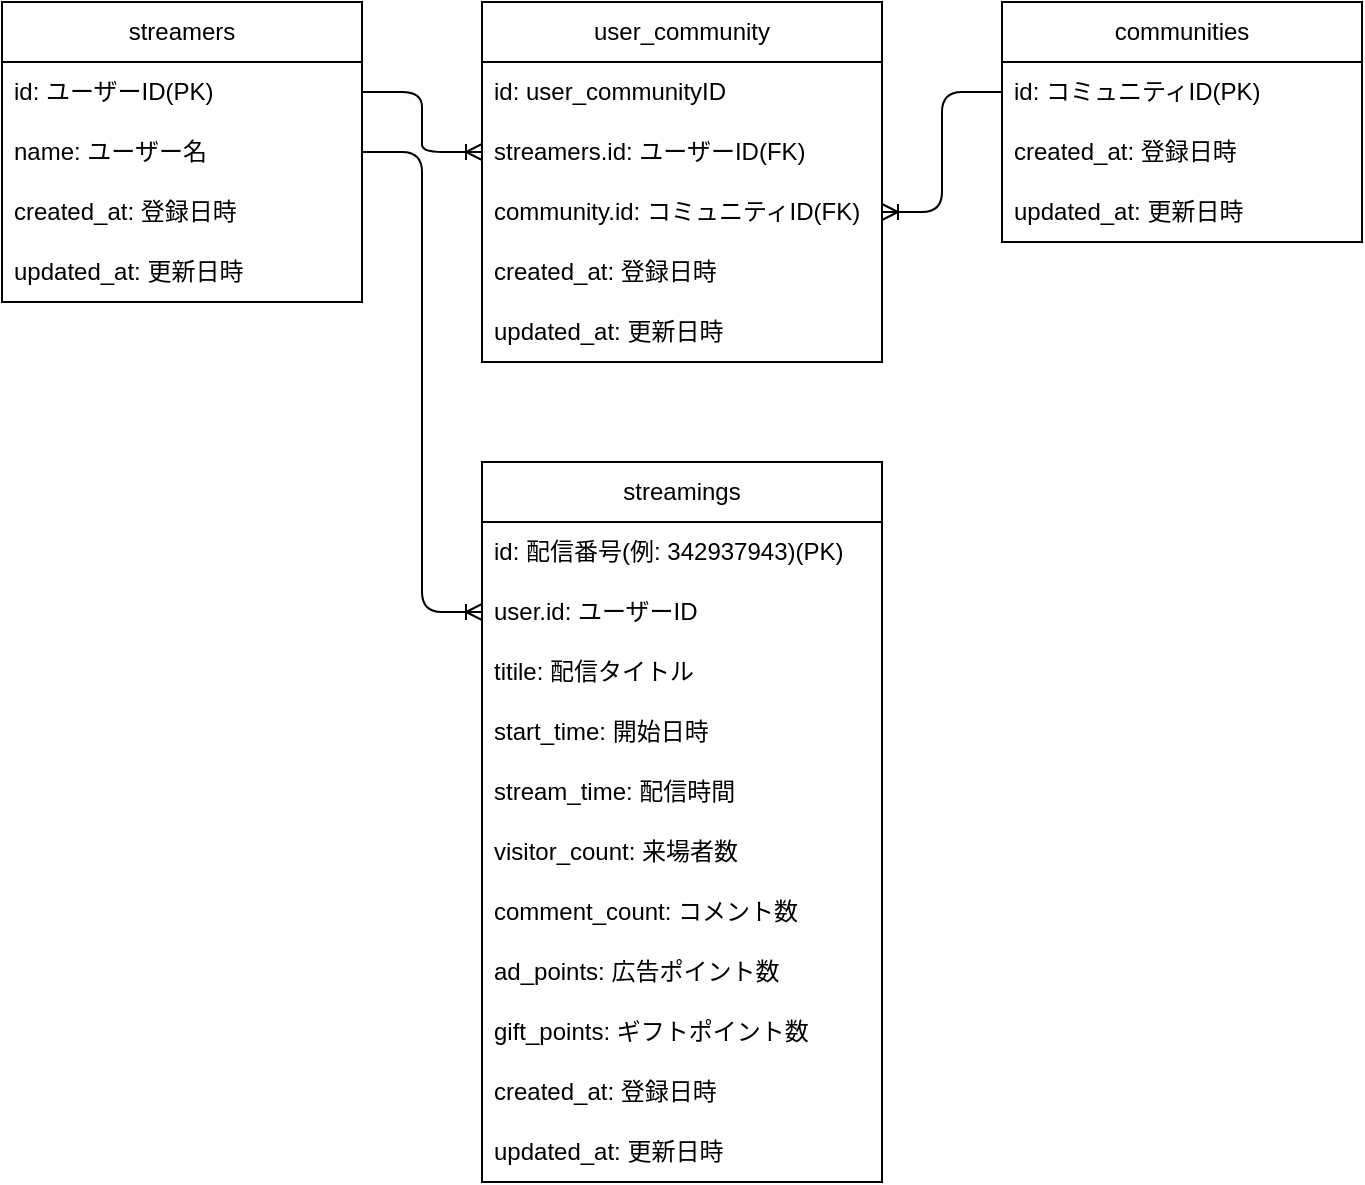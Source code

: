<mxfile version="22.1.18" type="github">
  <diagram id="R2lEEEUBdFMjLlhIrx00" name="Page-1">
    <mxGraphModel dx="720" dy="639" grid="1" gridSize="10" guides="1" tooltips="1" connect="1" arrows="1" fold="1" page="1" pageScale="1" pageWidth="850" pageHeight="1100" math="0" shadow="0" extFonts="Permanent Marker^https://fonts.googleapis.com/css?family=Permanent+Marker">
      <root>
        <mxCell id="0" />
        <mxCell id="1" parent="0" />
        <mxCell id="tIGMhAHcyr_YDaSJCTLa-1" value="streamers" style="swimlane;fontStyle=0;childLayout=stackLayout;horizontal=1;startSize=30;horizontalStack=0;resizeParent=1;resizeParentMax=0;resizeLast=0;collapsible=1;marginBottom=0;whiteSpace=wrap;html=1;" parent="1" vertex="1">
          <mxGeometry x="40" y="40" width="180" height="150" as="geometry">
            <mxRectangle x="120" y="505" width="70" height="30" as="alternateBounds" />
          </mxGeometry>
        </mxCell>
        <mxCell id="tIGMhAHcyr_YDaSJCTLa-2" value="id: ユーザーID(PK)" style="text;strokeColor=none;fillColor=none;align=left;verticalAlign=middle;spacingLeft=4;spacingRight=4;overflow=hidden;points=[[0,0.5],[1,0.5]];portConstraint=eastwest;rotatable=0;whiteSpace=wrap;html=1;" parent="tIGMhAHcyr_YDaSJCTLa-1" vertex="1">
          <mxGeometry y="30" width="180" height="30" as="geometry" />
        </mxCell>
        <mxCell id="tIGMhAHcyr_YDaSJCTLa-3" value="name: ユーザー名" style="text;strokeColor=none;fillColor=none;align=left;verticalAlign=middle;spacingLeft=4;spacingRight=4;overflow=hidden;points=[[0,0.5],[1,0.5]];portConstraint=eastwest;rotatable=0;whiteSpace=wrap;html=1;" parent="tIGMhAHcyr_YDaSJCTLa-1" vertex="1">
          <mxGeometry y="60" width="180" height="30" as="geometry" />
        </mxCell>
        <mxCell id="tIGMhAHcyr_YDaSJCTLa-4" value="created_at: 登録日時" style="text;strokeColor=none;fillColor=none;align=left;verticalAlign=middle;spacingLeft=4;spacingRight=4;overflow=hidden;points=[[0,0.5],[1,0.5]];portConstraint=eastwest;rotatable=0;whiteSpace=wrap;html=1;" parent="tIGMhAHcyr_YDaSJCTLa-1" vertex="1">
          <mxGeometry y="90" width="180" height="30" as="geometry" />
        </mxCell>
        <mxCell id="tIGMhAHcyr_YDaSJCTLa-5" value="updated_at: 更新日時" style="text;strokeColor=none;fillColor=none;align=left;verticalAlign=middle;spacingLeft=4;spacingRight=4;overflow=hidden;points=[[0,0.5],[1,0.5]];portConstraint=eastwest;rotatable=0;whiteSpace=wrap;html=1;" parent="tIGMhAHcyr_YDaSJCTLa-1" vertex="1">
          <mxGeometry y="120" width="180" height="30" as="geometry" />
        </mxCell>
        <mxCell id="tIGMhAHcyr_YDaSJCTLa-6" value="streamings" style="swimlane;fontStyle=0;childLayout=stackLayout;horizontal=1;startSize=30;horizontalStack=0;resizeParent=1;resizeParentMax=0;resizeLast=0;collapsible=1;marginBottom=0;whiteSpace=wrap;html=1;" parent="1" vertex="1">
          <mxGeometry x="280" y="270" width="200" height="360" as="geometry" />
        </mxCell>
        <mxCell id="tIGMhAHcyr_YDaSJCTLa-7" value="id: 配信番号(例: 342937943)(PK)" style="text;strokeColor=none;fillColor=none;align=left;verticalAlign=middle;spacingLeft=4;spacingRight=4;overflow=hidden;points=[[0,0.5],[1,0.5]];portConstraint=eastwest;rotatable=0;whiteSpace=wrap;html=1;" parent="tIGMhAHcyr_YDaSJCTLa-6" vertex="1">
          <mxGeometry y="30" width="200" height="30" as="geometry" />
        </mxCell>
        <mxCell id="tIGMhAHcyr_YDaSJCTLa-8" value="user.id: ユーザーID" style="text;strokeColor=none;fillColor=none;align=left;verticalAlign=middle;spacingLeft=4;spacingRight=4;overflow=hidden;points=[[0,0.5],[1,0.5]];portConstraint=eastwest;rotatable=0;whiteSpace=wrap;html=1;" parent="tIGMhAHcyr_YDaSJCTLa-6" vertex="1">
          <mxGeometry y="60" width="200" height="30" as="geometry" />
        </mxCell>
        <mxCell id="tIGMhAHcyr_YDaSJCTLa-9" value="titile: 配信タイトル" style="text;strokeColor=none;fillColor=none;align=left;verticalAlign=middle;spacingLeft=4;spacingRight=4;overflow=hidden;points=[[0,0.5],[1,0.5]];portConstraint=eastwest;rotatable=0;whiteSpace=wrap;html=1;" parent="tIGMhAHcyr_YDaSJCTLa-6" vertex="1">
          <mxGeometry y="90" width="200" height="30" as="geometry" />
        </mxCell>
        <mxCell id="tIGMhAHcyr_YDaSJCTLa-10" value="start_time: 開始日時" style="text;strokeColor=none;fillColor=none;align=left;verticalAlign=middle;spacingLeft=4;spacingRight=4;overflow=hidden;points=[[0,0.5],[1,0.5]];portConstraint=eastwest;rotatable=0;whiteSpace=wrap;html=1;" parent="tIGMhAHcyr_YDaSJCTLa-6" vertex="1">
          <mxGeometry y="120" width="200" height="30" as="geometry" />
        </mxCell>
        <mxCell id="tIGMhAHcyr_YDaSJCTLa-11" value="stream_time: 配信時間" style="text;strokeColor=none;fillColor=none;align=left;verticalAlign=middle;spacingLeft=4;spacingRight=4;overflow=hidden;points=[[0,0.5],[1,0.5]];portConstraint=eastwest;rotatable=0;whiteSpace=wrap;html=1;" parent="tIGMhAHcyr_YDaSJCTLa-6" vertex="1">
          <mxGeometry y="150" width="200" height="30" as="geometry" />
        </mxCell>
        <mxCell id="tIGMhAHcyr_YDaSJCTLa-12" value="visitor_count: 来場者数" style="text;strokeColor=none;fillColor=none;align=left;verticalAlign=middle;spacingLeft=4;spacingRight=4;overflow=hidden;points=[[0,0.5],[1,0.5]];portConstraint=eastwest;rotatable=0;whiteSpace=wrap;html=1;" parent="tIGMhAHcyr_YDaSJCTLa-6" vertex="1">
          <mxGeometry y="180" width="200" height="30" as="geometry" />
        </mxCell>
        <mxCell id="tIGMhAHcyr_YDaSJCTLa-13" value="comment_count: コメント数" style="text;strokeColor=none;fillColor=none;align=left;verticalAlign=middle;spacingLeft=4;spacingRight=4;overflow=hidden;points=[[0,0.5],[1,0.5]];portConstraint=eastwest;rotatable=0;whiteSpace=wrap;html=1;" parent="tIGMhAHcyr_YDaSJCTLa-6" vertex="1">
          <mxGeometry y="210" width="200" height="30" as="geometry" />
        </mxCell>
        <mxCell id="tIGMhAHcyr_YDaSJCTLa-14" value="ad_points: 広告ポイント数" style="text;strokeColor=none;fillColor=none;align=left;verticalAlign=middle;spacingLeft=4;spacingRight=4;overflow=hidden;points=[[0,0.5],[1,0.5]];portConstraint=eastwest;rotatable=0;whiteSpace=wrap;html=1;" parent="tIGMhAHcyr_YDaSJCTLa-6" vertex="1">
          <mxGeometry y="240" width="200" height="30" as="geometry" />
        </mxCell>
        <mxCell id="tIGMhAHcyr_YDaSJCTLa-15" value="gift_points: ギフトポイント数" style="text;strokeColor=none;fillColor=none;align=left;verticalAlign=middle;spacingLeft=4;spacingRight=4;overflow=hidden;points=[[0,0.5],[1,0.5]];portConstraint=eastwest;rotatable=0;whiteSpace=wrap;html=1;" parent="tIGMhAHcyr_YDaSJCTLa-6" vertex="1">
          <mxGeometry y="270" width="200" height="30" as="geometry" />
        </mxCell>
        <mxCell id="tIGMhAHcyr_YDaSJCTLa-16" value="created_at: 登録日時" style="text;strokeColor=none;fillColor=none;align=left;verticalAlign=middle;spacingLeft=4;spacingRight=4;overflow=hidden;points=[[0,0.5],[1,0.5]];portConstraint=eastwest;rotatable=0;whiteSpace=wrap;html=1;" parent="tIGMhAHcyr_YDaSJCTLa-6" vertex="1">
          <mxGeometry y="300" width="200" height="30" as="geometry" />
        </mxCell>
        <mxCell id="tIGMhAHcyr_YDaSJCTLa-17" value="updated_at: 更新日時" style="text;strokeColor=none;fillColor=none;align=left;verticalAlign=middle;spacingLeft=4;spacingRight=4;overflow=hidden;points=[[0,0.5],[1,0.5]];portConstraint=eastwest;rotatable=0;whiteSpace=wrap;html=1;" parent="tIGMhAHcyr_YDaSJCTLa-6" vertex="1">
          <mxGeometry y="330" width="200" height="30" as="geometry" />
        </mxCell>
        <mxCell id="tIGMhAHcyr_YDaSJCTLa-18" value="" style="edgeStyle=entityRelationEdgeStyle;fontSize=12;html=1;endArrow=ERoneToMany;entryX=0;entryY=0.5;entryDx=0;entryDy=0;exitX=1;exitY=0.5;exitDx=0;exitDy=0;" parent="1" source="tIGMhAHcyr_YDaSJCTLa-3" target="tIGMhAHcyr_YDaSJCTLa-8" edge="1">
          <mxGeometry width="100" height="100" relative="1" as="geometry">
            <mxPoint x="170" y="310" as="sourcePoint" />
            <mxPoint x="270" y="210" as="targetPoint" />
          </mxGeometry>
        </mxCell>
        <mxCell id="tIGMhAHcyr_YDaSJCTLa-19" value="communities" style="swimlane;fontStyle=0;childLayout=stackLayout;horizontal=1;startSize=30;horizontalStack=0;resizeParent=1;resizeParentMax=0;resizeLast=0;collapsible=1;marginBottom=0;whiteSpace=wrap;html=1;" parent="1" vertex="1">
          <mxGeometry x="540" y="40" width="180" height="120" as="geometry">
            <mxRectangle x="120" y="505" width="70" height="30" as="alternateBounds" />
          </mxGeometry>
        </mxCell>
        <mxCell id="tIGMhAHcyr_YDaSJCTLa-20" value="id: コミュニティID(PK)" style="text;strokeColor=none;fillColor=none;align=left;verticalAlign=middle;spacingLeft=4;spacingRight=4;overflow=hidden;points=[[0,0.5],[1,0.5]];portConstraint=eastwest;rotatable=0;whiteSpace=wrap;html=1;" parent="tIGMhAHcyr_YDaSJCTLa-19" vertex="1">
          <mxGeometry y="30" width="180" height="30" as="geometry" />
        </mxCell>
        <mxCell id="tIGMhAHcyr_YDaSJCTLa-21" value="created_at: 登録日時" style="text;strokeColor=none;fillColor=none;align=left;verticalAlign=middle;spacingLeft=4;spacingRight=4;overflow=hidden;points=[[0,0.5],[1,0.5]];portConstraint=eastwest;rotatable=0;whiteSpace=wrap;html=1;" parent="tIGMhAHcyr_YDaSJCTLa-19" vertex="1">
          <mxGeometry y="60" width="180" height="30" as="geometry" />
        </mxCell>
        <mxCell id="tIGMhAHcyr_YDaSJCTLa-22" value="updated_at: 更新日時" style="text;strokeColor=none;fillColor=none;align=left;verticalAlign=middle;spacingLeft=4;spacingRight=4;overflow=hidden;points=[[0,0.5],[1,0.5]];portConstraint=eastwest;rotatable=0;whiteSpace=wrap;html=1;" parent="tIGMhAHcyr_YDaSJCTLa-19" vertex="1">
          <mxGeometry y="90" width="180" height="30" as="geometry" />
        </mxCell>
        <mxCell id="tIGMhAHcyr_YDaSJCTLa-23" value="user_community" style="swimlane;fontStyle=0;childLayout=stackLayout;horizontal=1;startSize=30;horizontalStack=0;resizeParent=1;resizeParentMax=0;resizeLast=0;collapsible=1;marginBottom=0;whiteSpace=wrap;html=1;" parent="1" vertex="1">
          <mxGeometry x="280" y="40" width="200" height="180" as="geometry">
            <mxRectangle x="120" y="505" width="70" height="30" as="alternateBounds" />
          </mxGeometry>
        </mxCell>
        <mxCell id="tIGMhAHcyr_YDaSJCTLa-24" value="id: user_communityID" style="text;strokeColor=none;fillColor=none;align=left;verticalAlign=middle;spacingLeft=4;spacingRight=4;overflow=hidden;points=[[0,0.5],[1,0.5]];portConstraint=eastwest;rotatable=0;whiteSpace=wrap;html=1;" parent="tIGMhAHcyr_YDaSJCTLa-23" vertex="1">
          <mxGeometry y="30" width="200" height="30" as="geometry" />
        </mxCell>
        <mxCell id="tIGMhAHcyr_YDaSJCTLa-25" value="streamers.id: ユーザーID(FK)" style="text;strokeColor=none;fillColor=none;align=left;verticalAlign=middle;spacingLeft=4;spacingRight=4;overflow=hidden;points=[[0,0.5],[1,0.5]];portConstraint=eastwest;rotatable=0;whiteSpace=wrap;html=1;" parent="tIGMhAHcyr_YDaSJCTLa-23" vertex="1">
          <mxGeometry y="60" width="200" height="30" as="geometry" />
        </mxCell>
        <mxCell id="tIGMhAHcyr_YDaSJCTLa-26" value="&lt;span style=&quot;text-align: center&quot;&gt;community.&lt;/span&gt;id: コミュニティID(FK)" style="text;strokeColor=none;fillColor=none;align=left;verticalAlign=middle;spacingLeft=4;spacingRight=4;overflow=hidden;points=[[0,0.5],[1,0.5]];portConstraint=eastwest;rotatable=0;whiteSpace=wrap;html=1;" parent="tIGMhAHcyr_YDaSJCTLa-23" vertex="1">
          <mxGeometry y="90" width="200" height="30" as="geometry" />
        </mxCell>
        <mxCell id="tIGMhAHcyr_YDaSJCTLa-27" value="created_at: 登録日時" style="text;strokeColor=none;fillColor=none;align=left;verticalAlign=middle;spacingLeft=4;spacingRight=4;overflow=hidden;points=[[0,0.5],[1,0.5]];portConstraint=eastwest;rotatable=0;whiteSpace=wrap;html=1;" parent="tIGMhAHcyr_YDaSJCTLa-23" vertex="1">
          <mxGeometry y="120" width="200" height="30" as="geometry" />
        </mxCell>
        <mxCell id="tIGMhAHcyr_YDaSJCTLa-28" value="updated_at: 更新日時" style="text;strokeColor=none;fillColor=none;align=left;verticalAlign=middle;spacingLeft=4;spacingRight=4;overflow=hidden;points=[[0,0.5],[1,0.5]];portConstraint=eastwest;rotatable=0;whiteSpace=wrap;html=1;" parent="tIGMhAHcyr_YDaSJCTLa-23" vertex="1">
          <mxGeometry y="150" width="200" height="30" as="geometry" />
        </mxCell>
        <mxCell id="tIGMhAHcyr_YDaSJCTLa-29" value="" style="edgeStyle=entityRelationEdgeStyle;fontSize=12;html=1;endArrow=ERoneToMany;entryX=0;entryY=0.5;entryDx=0;entryDy=0;exitX=1;exitY=0.5;exitDx=0;exitDy=0;" parent="1" source="tIGMhAHcyr_YDaSJCTLa-2" target="tIGMhAHcyr_YDaSJCTLa-25" edge="1">
          <mxGeometry width="100" height="100" relative="1" as="geometry">
            <mxPoint x="230.31" y="124.793" as="sourcePoint" />
            <mxPoint x="290.31" y="355.138" as="targetPoint" />
          </mxGeometry>
        </mxCell>
        <mxCell id="tIGMhAHcyr_YDaSJCTLa-30" value="" style="edgeStyle=entityRelationEdgeStyle;fontSize=12;html=1;endArrow=ERoneToMany;exitX=0;exitY=0.5;exitDx=0;exitDy=0;entryX=1;entryY=0.5;entryDx=0;entryDy=0;" parent="1" source="tIGMhAHcyr_YDaSJCTLa-20" target="tIGMhAHcyr_YDaSJCTLa-26" edge="1">
          <mxGeometry width="100" height="100" relative="1" as="geometry">
            <mxPoint x="520" y="240" as="sourcePoint" />
            <mxPoint x="490" y="150" as="targetPoint" />
          </mxGeometry>
        </mxCell>
      </root>
    </mxGraphModel>
  </diagram>
</mxfile>
